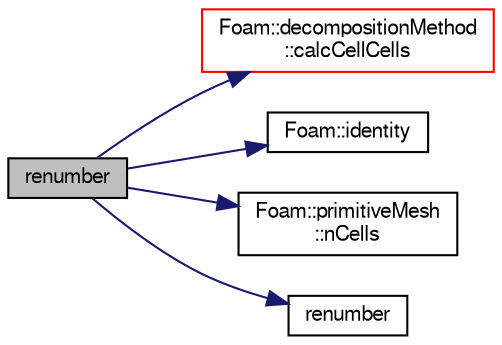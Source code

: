 digraph "renumber"
{
  bgcolor="transparent";
  edge [fontname="FreeSans",fontsize="10",labelfontname="FreeSans",labelfontsize="10"];
  node [fontname="FreeSans",fontsize="10",shape=record];
  rankdir="LR";
  Node13 [label="renumber",height=0.2,width=0.4,color="black", fillcolor="grey75", style="filled", fontcolor="black"];
  Node13 -> Node14 [color="midnightblue",fontsize="10",style="solid",fontname="FreeSans"];
  Node14 [label="Foam::decompositionMethod\l::calcCellCells",height=0.2,width=0.4,color="red",URL="$a28594.html#a86727d8c968e3ae5d8f394879e2b3c8a",tooltip="Helper: determine (local or global) cellCells from mesh. "];
  Node13 -> Node406 [color="midnightblue",fontsize="10",style="solid",fontname="FreeSans"];
  Node406 [label="Foam::identity",height=0.2,width=0.4,color="black",URL="$a21124.html#a36af96cb841435845fffb4fe69208490",tooltip="Create identity map (map[i] == i) of given length. "];
  Node13 -> Node159 [color="midnightblue",fontsize="10",style="solid",fontname="FreeSans"];
  Node159 [label="Foam::primitiveMesh\l::nCells",height=0.2,width=0.4,color="black",URL="$a27530.html#a13b94bdb0926552bf78ad5210a73a3d5"];
  Node13 -> Node407 [color="midnightblue",fontsize="10",style="solid",fontname="FreeSans"];
  Node407 [label="renumber",height=0.2,width=0.4,color="black",URL="$a29218.html#aea77a3a7601b4e0a9cdbf4dddf9925e3",tooltip="Return the order in which cells need to be visited, i.e. "];
}
